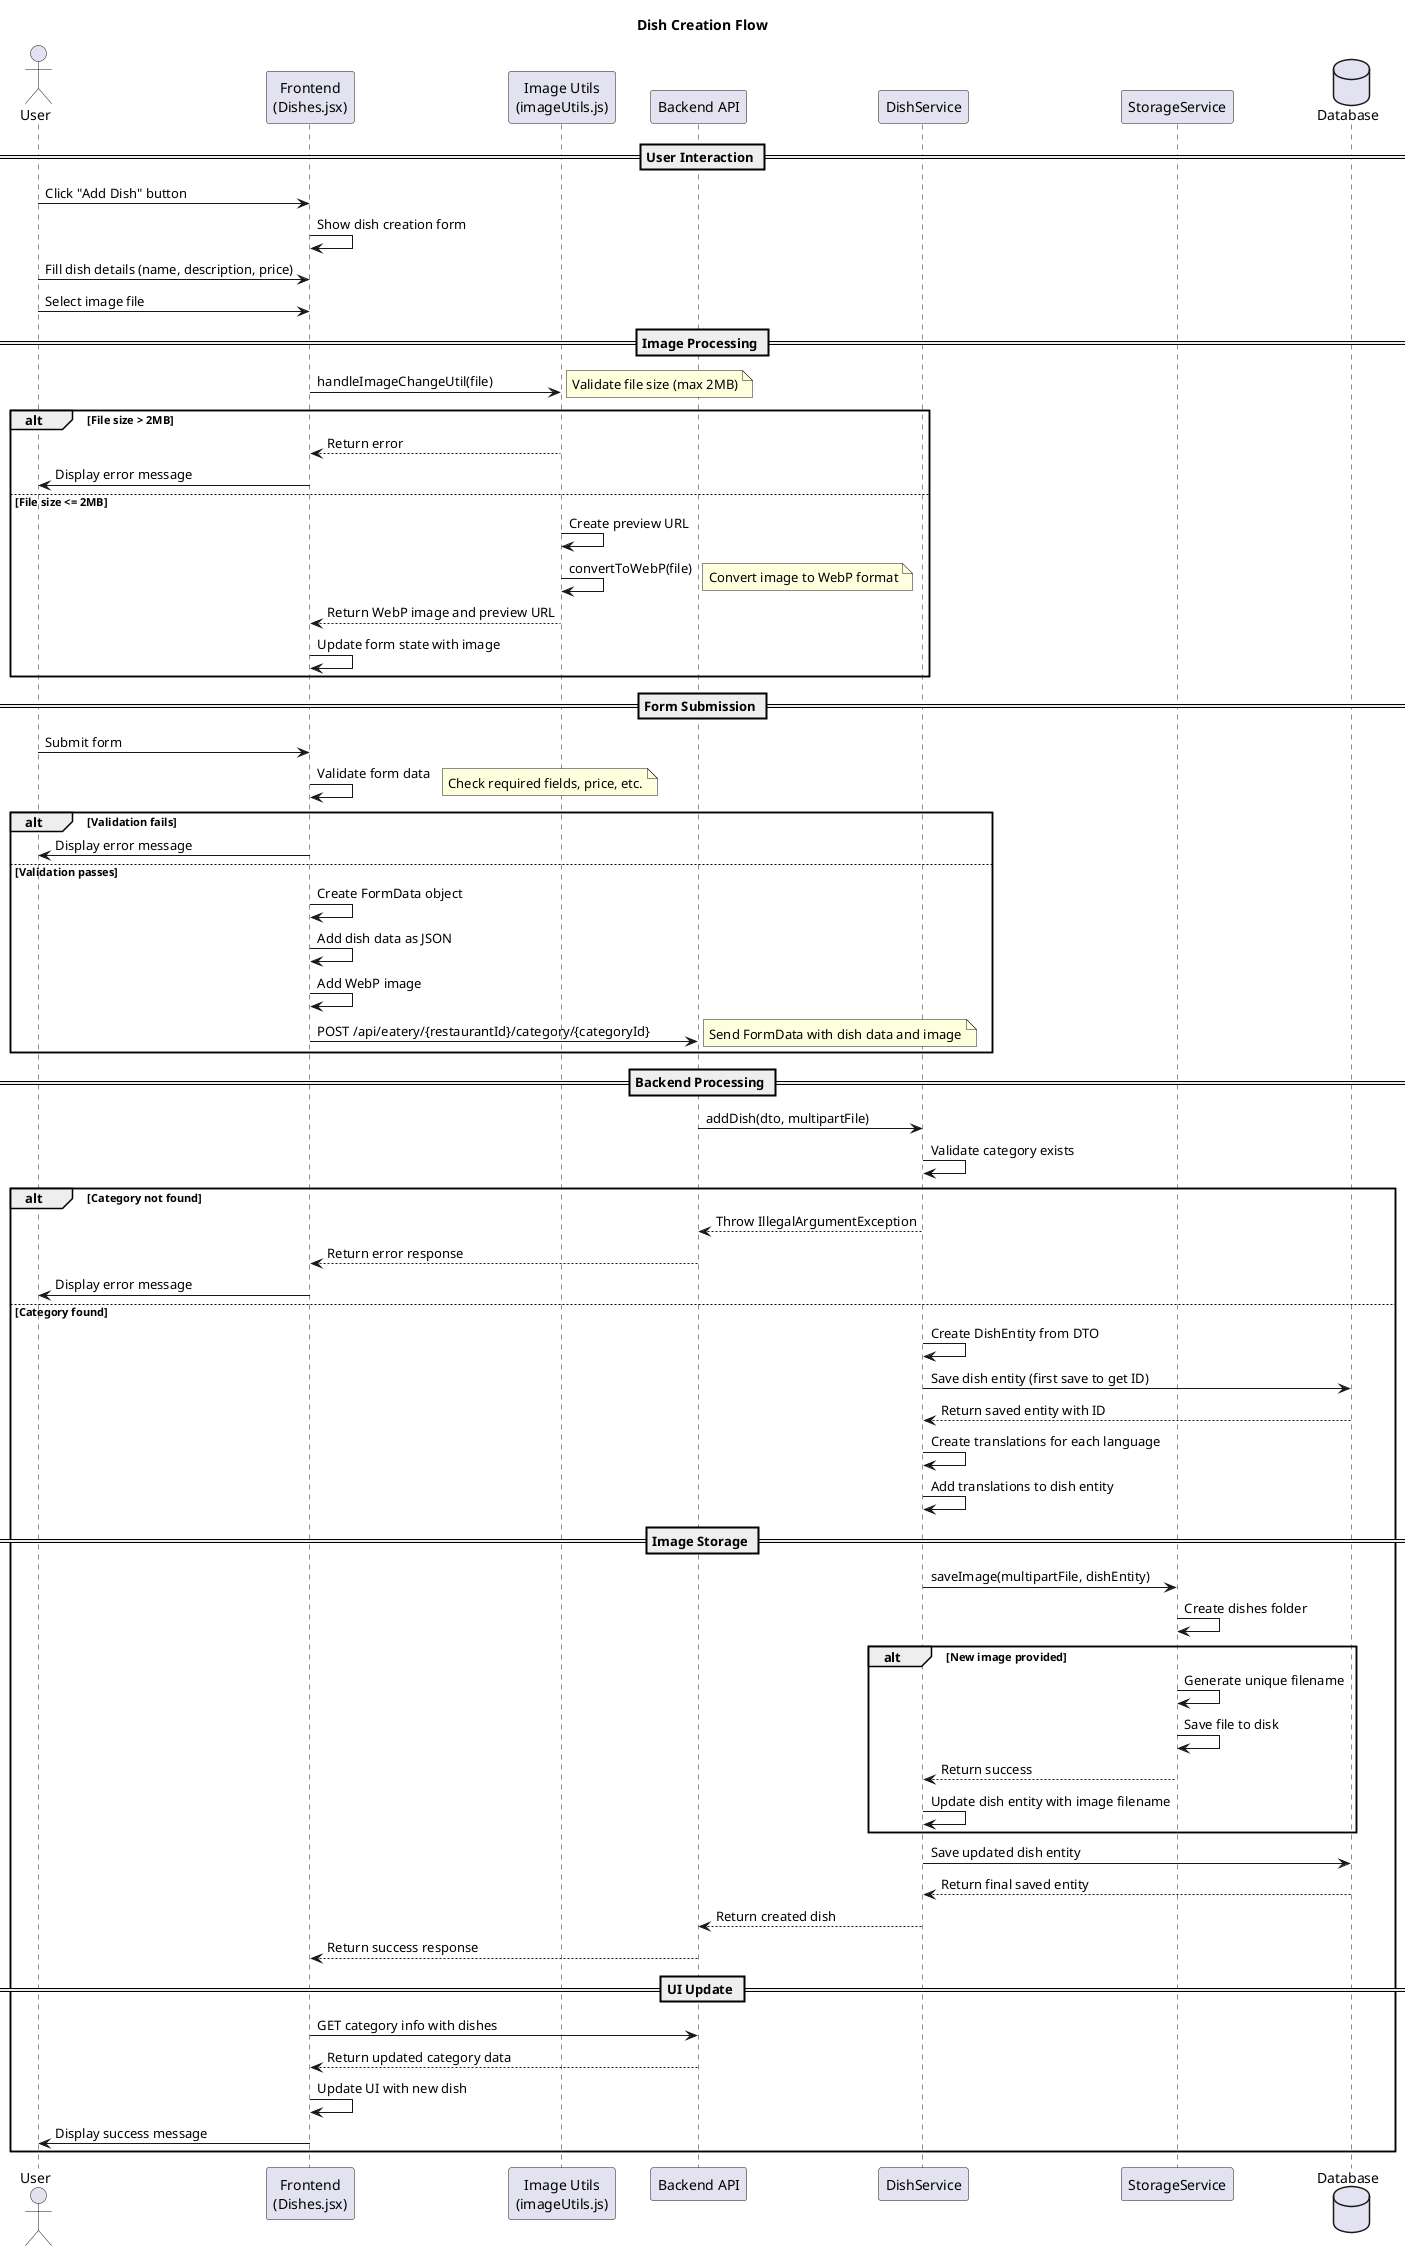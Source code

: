@startuml Dish Creation Flow

actor User
participant "Frontend\n(Dishes.jsx)" as Frontend
participant "Image Utils\n(imageUtils.js)" as ImageUtils
participant "Backend API" as API
participant "DishService" as Service
participant "StorageService" as Storage
database "Database" as DB

title Dish Creation Flow

== User Interaction ==
User -> Frontend: Click "Add Dish" button
Frontend -> Frontend: Show dish creation form
User -> Frontend: Fill dish details (name, description, price)
User -> Frontend: Select image file

== Image Processing ==
Frontend -> ImageUtils: handleImageChangeUtil(file)
note right: Validate file size (max 2MB)
alt File size > 2MB
    ImageUtils --> Frontend: Return error
    Frontend -> User: Display error message
else File size <= 2MB
    ImageUtils -> ImageUtils: Create preview URL
    ImageUtils -> ImageUtils: convertToWebP(file)
    note right: Convert image to WebP format
    ImageUtils --> Frontend: Return WebP image and preview URL
    Frontend -> Frontend: Update form state with image
end

== Form Submission ==
User -> Frontend: Submit form
Frontend -> Frontend: Validate form data
note right: Check required fields, price, etc.
alt Validation fails
    Frontend -> User: Display error message
else Validation passes
    Frontend -> Frontend: Create FormData object
    Frontend -> Frontend: Add dish data as JSON
    Frontend -> Frontend: Add WebP image
    Frontend -> API: POST /api/eatery/{restaurantId}/category/{categoryId}
    note right: Send FormData with dish data and image
end

== Backend Processing ==
API -> Service: addDish(dto, multipartFile)
Service -> Service: Validate category exists
alt Category not found
    Service --> API: Throw IllegalArgumentException
    API --> Frontend: Return error response
    Frontend -> User: Display error message
else Category found
    Service -> Service: Create DishEntity from DTO
    Service -> DB: Save dish entity (first save to get ID)
    DB --> Service: Return saved entity with ID
    Service -> Service: Create translations for each language
    Service -> Service: Add translations to dish entity
    
    == Image Storage ==
    Service -> Storage: saveImage(multipartFile, dishEntity)
    Storage -> Storage: Create dishes folder
    alt New image provided
        Storage -> Storage: Generate unique filename
        Storage -> Storage: Save file to disk
        Storage --> Service: Return success
        Service -> Service: Update dish entity with image filename
    end
    
    Service -> DB: Save updated dish entity
    DB --> Service: Return final saved entity
    Service --> API: Return created dish
    API --> Frontend: Return success response
    
    == UI Update ==
    Frontend -> API: GET category info with dishes
    API --> Frontend: Return updated category data
    Frontend -> Frontend: Update UI with new dish
    Frontend -> User: Display success message
end

@enduml